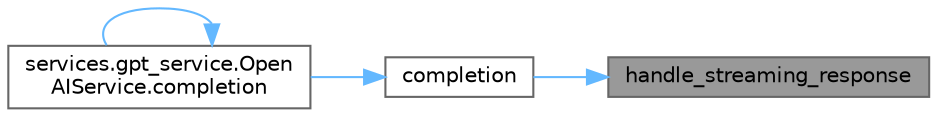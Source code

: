 digraph "handle_streaming_response"
{
 // LATEX_PDF_SIZE
  bgcolor="transparent";
  edge [fontname=Helvetica,fontsize=10,labelfontname=Helvetica,labelfontsize=10];
  node [fontname=Helvetica,fontsize=10,shape=box,height=0.2,width=0.4];
  rankdir="RL";
  Node1 [id="Node000001",label="handle_streaming_response",height=0.2,width=0.4,color="gray40", fillcolor="grey60", style="filled", fontcolor="black",tooltip=" "];
  Node1 -> Node2 [id="edge1_Node000001_Node000002",dir="back",color="steelblue1",style="solid",tooltip=" "];
  Node2 [id="Node000002",label="completion",height=0.2,width=0.4,color="grey40", fillcolor="white", style="filled",URL="$classservices_1_1gpt__service_1_1_assistant_service.html#a8683968d4e3145b6c20b2c3cca00edde",tooltip=" "];
  Node2 -> Node3 [id="edge2_Node000002_Node000003",dir="back",color="steelblue1",style="solid",tooltip=" "];
  Node3 [id="Node000003",label="services.gpt_service.Open\lAIService.completion",height=0.2,width=0.4,color="grey40", fillcolor="white", style="filled",URL="$classservices_1_1gpt__service_1_1_open_a_i_service.html#a8683968d4e3145b6c20b2c3cca00edde",tooltip=" "];
  Node3 -> Node3 [id="edge3_Node000003_Node000003",dir="back",color="steelblue1",style="solid",tooltip=" "];
}
